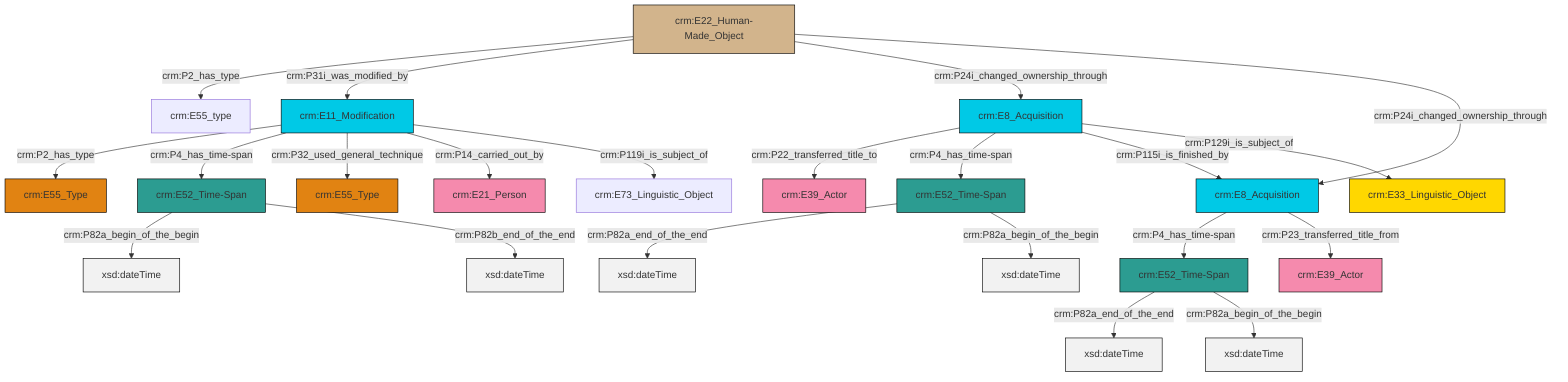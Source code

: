 graph TD
classDef Literal fill:#f2f2f2,stroke:#000000;
classDef CRM_Entity fill:#FFFFFF,stroke:#000000;
classDef Temporal_Entity fill:#00C9E6, stroke:#000000;
classDef Type fill:#E18312, stroke:#000000;
classDef Time-Span fill:#2C9C91, stroke:#000000;
classDef Appellation fill:#FFEB7F, stroke:#000000;
classDef Place fill:#008836, stroke:#000000;
classDef Persistent_Item fill:#B266B2, stroke:#000000;
classDef Conceptual_Object fill:#FFD700, stroke:#000000;
classDef Physical_Thing fill:#D2B48C, stroke:#000000;
classDef Actor fill:#f58aad, stroke:#000000;
classDef PC_Classes fill:#4ce600, stroke:#000000;
classDef Multi fill:#cccccc,stroke:#000000;

0["crm:E8_Acquisition"]:::Temporal_Entity -->|crm:P22_transferred_title_to| 1["crm:E39_Actor"]:::Actor
0["crm:E8_Acquisition"]:::Temporal_Entity -->|crm:P4_has_time-span| 2["crm:E52_Time-Span"]:::Time-Span
6["crm:E8_Acquisition"]:::Temporal_Entity -->|crm:P4_has_time-span| 4["crm:E52_Time-Span"]:::Time-Span
7["crm:E22_Human-Made_Object"]:::Physical_Thing -->|crm:P2_has_type| 8["crm:E55_type"]:::Default
4["crm:E52_Time-Span"]:::Time-Span -->|crm:P82a_end_of_the_end| 11[xsd:dateTime]:::Literal
12["crm:E11_Modification"]:::Temporal_Entity -->|crm:P2_has_type| 13["crm:E55_Type"]:::Type
12["crm:E11_Modification"]:::Temporal_Entity -->|crm:P4_has_time-span| 17["crm:E52_Time-Span"]:::Time-Span
0["crm:E8_Acquisition"]:::Temporal_Entity -->|crm:P115i_is_finished_by| 6["crm:E8_Acquisition"]:::Temporal_Entity
17["crm:E52_Time-Span"]:::Time-Span -->|crm:P82a_begin_of_the_begin| 23[xsd:dateTime]:::Literal
12["crm:E11_Modification"]:::Temporal_Entity -->|crm:P32_used_general_technique| 15["crm:E55_Type"]:::Type
12["crm:E11_Modification"]:::Temporal_Entity -->|crm:P14_carried_out_by| 25["crm:E21_Person"]:::Actor
2["crm:E52_Time-Span"]:::Time-Span -->|crm:P82a_end_of_the_end| 26[xsd:dateTime]:::Literal
12["crm:E11_Modification"]:::Temporal_Entity -->|crm:P119i_is_subject_of| 29["crm:E73_Linguistic_Object"]:::Default
0["crm:E8_Acquisition"]:::Temporal_Entity -->|crm:P129i_is_subject_of| 21["crm:E33_Linguistic_Object"]:::Conceptual_Object
2["crm:E52_Time-Span"]:::Time-Span -->|crm:P82a_begin_of_the_begin| 31[xsd:dateTime]:::Literal
7["crm:E22_Human-Made_Object"]:::Physical_Thing -->|crm:P31i_was_modified_by| 12["crm:E11_Modification"]:::Temporal_Entity
7["crm:E22_Human-Made_Object"]:::Physical_Thing -->|crm:P24i_changed_ownership_through| 0["crm:E8_Acquisition"]:::Temporal_Entity
4["crm:E52_Time-Span"]:::Time-Span -->|crm:P82a_begin_of_the_begin| 33[xsd:dateTime]:::Literal
6["crm:E8_Acquisition"]:::Temporal_Entity -->|crm:P23_transferred_title_from| 18["crm:E39_Actor"]:::Actor
17["crm:E52_Time-Span"]:::Time-Span -->|crm:P82b_end_of_the_end| 35[xsd:dateTime]:::Literal
7["crm:E22_Human-Made_Object"]:::Physical_Thing -->|crm:P24i_changed_ownership_through| 6["crm:E8_Acquisition"]:::Temporal_Entity